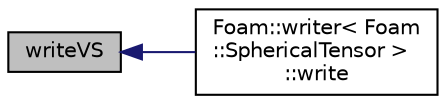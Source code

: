 digraph "writeVS"
{
  bgcolor="transparent";
  edge [fontname="Helvetica",fontsize="10",labelfontname="Helvetica",labelfontsize="10"];
  node [fontname="Helvetica",fontsize="10",shape=record];
  rankdir="LR";
  Node74 [label="writeVS",height=0.2,width=0.4,color="black", fillcolor="grey75", style="filled", fontcolor="black"];
  Node74 -> Node75 [dir="back",color="midnightblue",fontsize="10",style="solid",fontname="Helvetica"];
  Node75 [label="Foam::writer\< Foam\l::SphericalTensor \>\l::write",height=0.2,width=0.4,color="black",URL="$a22641.html#a94bd4e26689e0e240fe94c148fa8eb85",tooltip="Write scalar as ascii. "];
}
